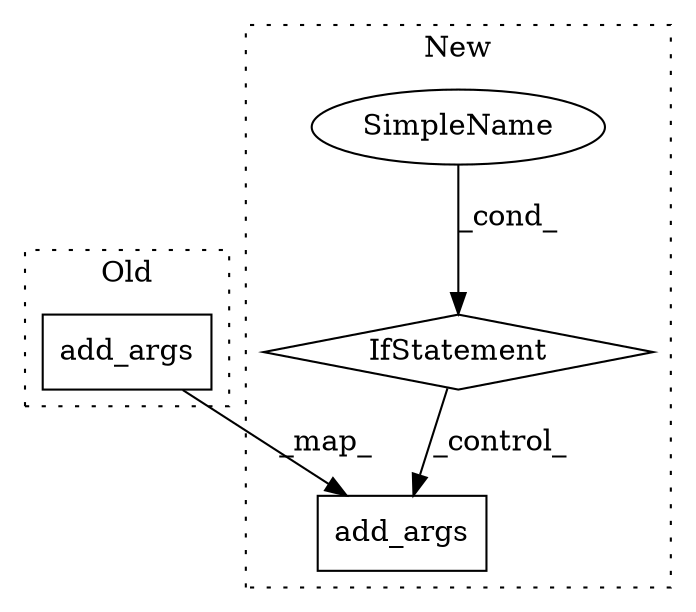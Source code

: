 digraph G {
subgraph cluster0 {
1 [label="add_args" a="32" s="1975,1990" l="9,1" shape="box"];
label = "Old";
style="dotted";
}
subgraph cluster1 {
2 [label="add_args" a="32" s="2056,2071" l="9,1" shape="box"];
3 [label="SimpleName" a="42" s="" l="" shape="ellipse"];
4 [label="IfStatement" a="25" s="1982,2011" l="4,2" shape="diamond"];
label = "New";
style="dotted";
}
1 -> 2 [label="_map_"];
3 -> 4 [label="_cond_"];
4 -> 2 [label="_control_"];
}